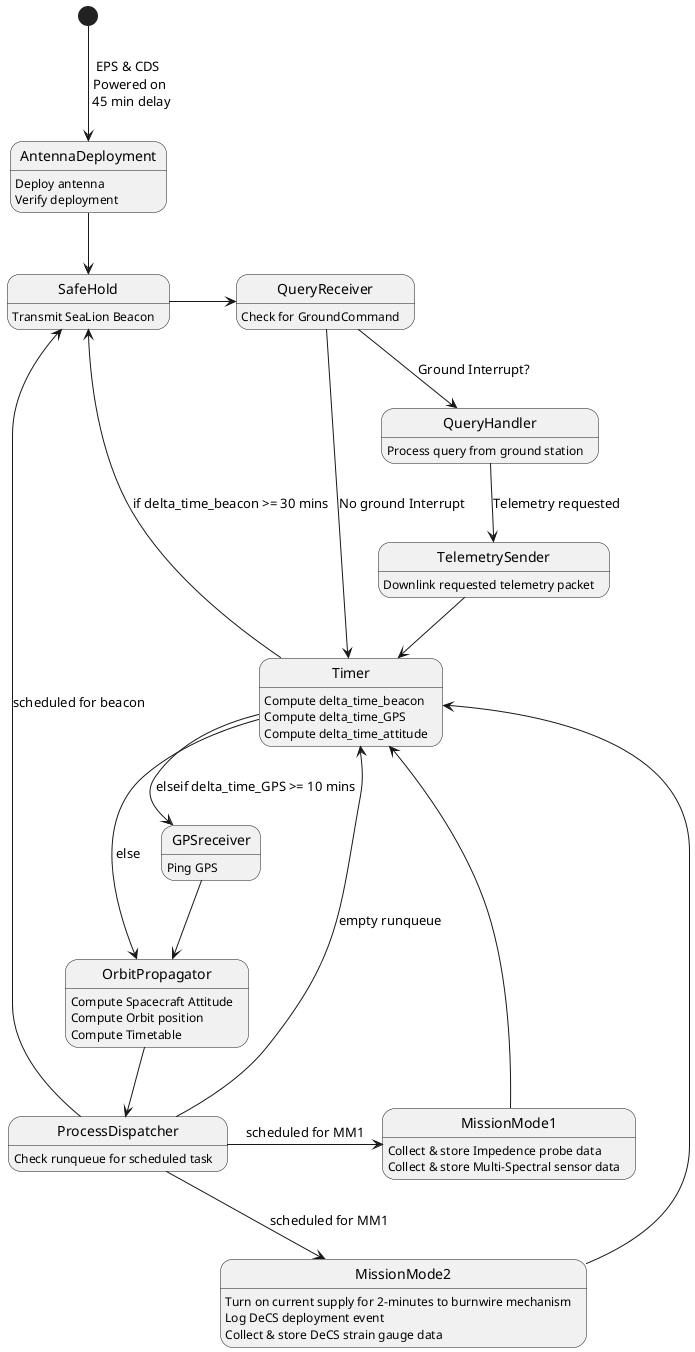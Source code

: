 @startuml

state AntennaDeployment
      AntennaDeployment : Deploy antenna
      AntennaDeployment : Verify deployment
state SafeHold
      SafeHold : Transmit SeaLion Beacon
state QueryReceiver
      QueryReceiver : Check for GroundCommand
state TelemetrySender
      TelemetrySender : Downlink requested telemetry packet
state Timer
      Timer : Compute delta_time_beacon
      Timer : Compute delta_time_GPS
      Timer : Compute delta_time_attitude
state MissionMode1
      MissionMode1 : Collect & store Impedence probe data
      MissionMode1 : Collect & store Multi-Spectral sensor data
state MissionMode2
      MissionMode2 : Turn on current supply for 2-minutes to burnwire mechanism
      MissionMode2 : Log DeCS deployment event
      MissionMode2 : Collect & store DeCS strain gauge data
state ProcessDispatcher
      ProcessDispatcher : Check runqueue for scheduled task
state OrbitPropagator
      OrbitPropagator : Compute Spacecraft Attitude
      OrbitPropagator : Compute Orbit position
      OrbitPropagator : Compute Timetable
state GPSreceiver
      GPSreceiver : Ping GPS
state QueryHandler
      QueryHandler : Process query from ground station

[*] --> AntennaDeployment : EPS & CDS \n Powered on \n 45 min delay
AntennaDeployment --> SafeHold
SafeHold -> QueryReceiver
QueryReceiver --> QueryHandler : Ground Interrupt?
QueryHandler --> TelemetrySender : Telemetry requested
QueryReceiver -> Timer : No ground Interrupt
TelemetrySender --> Timer
MissionMode1 --> Timer
MissionMode2 --> Timer
GPSreceiver --> OrbitPropagator
OrbitPropagator --> ProcessDispatcher
Timer --> SafeHold : if delta_time_beacon >= 30 mins
Timer --> GPSreceiver : elseif delta_time_GPS >= 10 mins
Timer --> OrbitPropagator : else
ProcessDispatcher --> SafeHold : scheduled for beacon
ProcessDispatcher -> MissionMode1 : scheduled for MM1
ProcessDispatcher --> MissionMode2 : scheduled for MM1
ProcessDispatcher --> Timer : empty runqueue
@enduml
